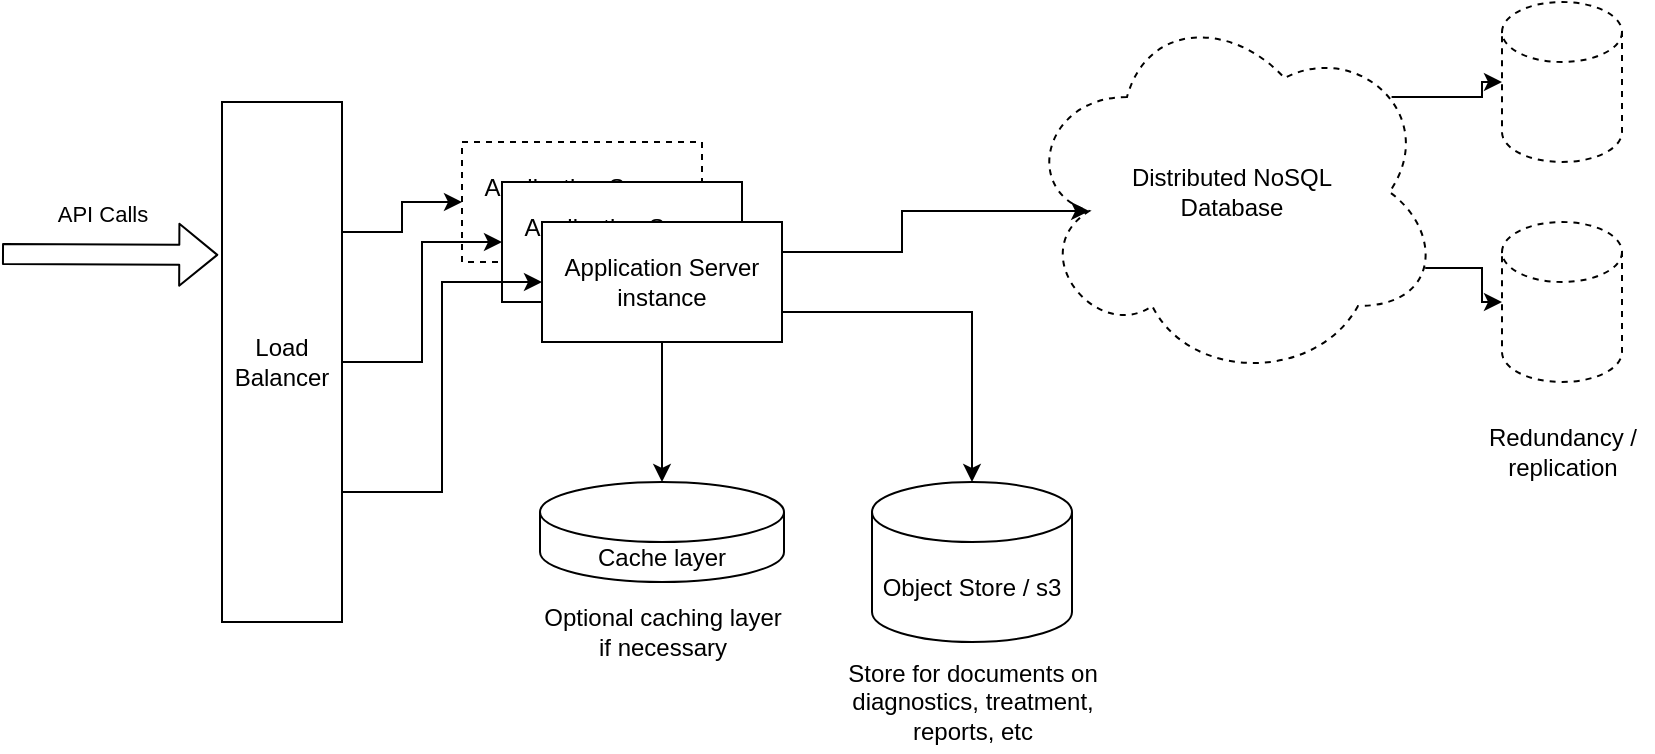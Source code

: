 <mxfile version="14.8.6" type="github">
  <diagram id="pqEP3MTtG3qowmdpSNPe" name="Page-1">
    <mxGraphModel dx="1209" dy="628" grid="1" gridSize="10" guides="1" tooltips="1" connect="1" arrows="1" fold="1" page="1" pageScale="1" pageWidth="850" pageHeight="1100" math="0" shadow="0">
      <root>
        <mxCell id="0" />
        <mxCell id="1" parent="0" />
        <mxCell id="yGVSgjBfsq4GDNL7cZnd-7" style="edgeStyle=orthogonalEdgeStyle;rounded=0;orthogonalLoop=1;jettySize=auto;html=1;exitX=1;exitY=0.25;exitDx=0;exitDy=0;entryX=0;entryY=0.5;entryDx=0;entryDy=0;" edge="1" parent="1" source="yGVSgjBfsq4GDNL7cZnd-1" target="yGVSgjBfsq4GDNL7cZnd-4">
          <mxGeometry relative="1" as="geometry" />
        </mxCell>
        <mxCell id="yGVSgjBfsq4GDNL7cZnd-1" value="Load Balancer" style="rounded=0;whiteSpace=wrap;html=1;" vertex="1" parent="1">
          <mxGeometry x="120" y="100" width="60" height="260" as="geometry" />
        </mxCell>
        <mxCell id="yGVSgjBfsq4GDNL7cZnd-2" value="" style="shape=flexArrow;endArrow=classic;html=1;entryX=-0.031;entryY=0.294;entryDx=0;entryDy=0;entryPerimeter=0;" edge="1" parent="1" target="yGVSgjBfsq4GDNL7cZnd-1">
          <mxGeometry width="50" height="50" relative="1" as="geometry">
            <mxPoint x="10" y="176" as="sourcePoint" />
            <mxPoint x="60" y="120" as="targetPoint" />
          </mxGeometry>
        </mxCell>
        <mxCell id="yGVSgjBfsq4GDNL7cZnd-3" value="API Calls" style="edgeLabel;html=1;align=center;verticalAlign=middle;resizable=0;points=[];" vertex="1" connectable="0" parent="yGVSgjBfsq4GDNL7cZnd-2">
          <mxGeometry x="-0.598" y="-2" relative="1" as="geometry">
            <mxPoint x="28" y="-22" as="offset" />
          </mxGeometry>
        </mxCell>
        <mxCell id="yGVSgjBfsq4GDNL7cZnd-4" value="Application Server instance" style="rounded=0;whiteSpace=wrap;html=1;dashed=1;" vertex="1" parent="1">
          <mxGeometry x="240" y="120" width="120" height="60" as="geometry" />
        </mxCell>
        <mxCell id="yGVSgjBfsq4GDNL7cZnd-13" style="edgeStyle=orthogonalEdgeStyle;rounded=0;orthogonalLoop=1;jettySize=auto;html=1;exitX=0.88;exitY=0.25;exitDx=0;exitDy=0;exitPerimeter=0;entryX=0;entryY=0.5;entryDx=0;entryDy=0;entryPerimeter=0;" edge="1" parent="1" source="yGVSgjBfsq4GDNL7cZnd-10" target="yGVSgjBfsq4GDNL7cZnd-11">
          <mxGeometry relative="1" as="geometry" />
        </mxCell>
        <mxCell id="yGVSgjBfsq4GDNL7cZnd-14" style="edgeStyle=orthogonalEdgeStyle;rounded=0;orthogonalLoop=1;jettySize=auto;html=1;exitX=0.96;exitY=0.7;exitDx=0;exitDy=0;exitPerimeter=0;" edge="1" parent="1" source="yGVSgjBfsq4GDNL7cZnd-10" target="yGVSgjBfsq4GDNL7cZnd-12">
          <mxGeometry relative="1" as="geometry" />
        </mxCell>
        <mxCell id="yGVSgjBfsq4GDNL7cZnd-10" value="Distributed NoSQL&lt;br&gt;Database" style="ellipse;shape=cloud;whiteSpace=wrap;html=1;dashed=1;" vertex="1" parent="1">
          <mxGeometry x="520" y="50" width="210" height="190" as="geometry" />
        </mxCell>
        <mxCell id="yGVSgjBfsq4GDNL7cZnd-11" value="" style="shape=cylinder3;whiteSpace=wrap;html=1;boundedLbl=1;backgroundOutline=1;size=15;dashed=1;" vertex="1" parent="1">
          <mxGeometry x="760" y="50" width="60" height="80" as="geometry" />
        </mxCell>
        <mxCell id="yGVSgjBfsq4GDNL7cZnd-12" value="" style="shape=cylinder3;whiteSpace=wrap;html=1;boundedLbl=1;backgroundOutline=1;size=15;dashed=1;" vertex="1" parent="1">
          <mxGeometry x="760" y="160" width="60" height="80" as="geometry" />
        </mxCell>
        <mxCell id="yGVSgjBfsq4GDNL7cZnd-15" value="Redundancy /&lt;br&gt;replication" style="text;html=1;align=center;verticalAlign=middle;resizable=0;points=[];autosize=1;strokeColor=none;" vertex="1" parent="1">
          <mxGeometry x="745" y="260" width="90" height="30" as="geometry" />
        </mxCell>
        <mxCell id="yGVSgjBfsq4GDNL7cZnd-20" value="Cache layer" style="shape=cylinder3;whiteSpace=wrap;html=1;boundedLbl=1;backgroundOutline=1;size=15;" vertex="1" parent="1">
          <mxGeometry x="279" y="290" width="122" height="50" as="geometry" />
        </mxCell>
        <mxCell id="yGVSgjBfsq4GDNL7cZnd-21" value="Optional caching layer&lt;br&gt;if necessary" style="text;html=1;align=center;verticalAlign=middle;resizable=0;points=[];autosize=1;strokeColor=none;" vertex="1" parent="1">
          <mxGeometry x="275" y="350" width="130" height="30" as="geometry" />
        </mxCell>
        <mxCell id="yGVSgjBfsq4GDNL7cZnd-25" value="Object Store / s3" style="shape=cylinder3;whiteSpace=wrap;html=1;boundedLbl=1;backgroundOutline=1;size=15;" vertex="1" parent="1">
          <mxGeometry x="445" y="290" width="100" height="80" as="geometry" />
        </mxCell>
        <mxCell id="yGVSgjBfsq4GDNL7cZnd-26" value="Store for documents on&lt;br&gt;diagnostics, treatment,&lt;br&gt;reports, etc" style="text;html=1;align=center;verticalAlign=middle;resizable=0;points=[];autosize=1;strokeColor=none;" vertex="1" parent="1">
          <mxGeometry x="425" y="375" width="140" height="50" as="geometry" />
        </mxCell>
        <mxCell id="yGVSgjBfsq4GDNL7cZnd-30" value="Application Server instance" style="rounded=0;whiteSpace=wrap;html=1;" vertex="1" parent="1">
          <mxGeometry x="260" y="140" width="120" height="60" as="geometry" />
        </mxCell>
        <mxCell id="yGVSgjBfsq4GDNL7cZnd-32" style="edgeStyle=orthogonalEdgeStyle;rounded=0;orthogonalLoop=1;jettySize=auto;html=1;exitX=0.5;exitY=1;exitDx=0;exitDy=0;" edge="1" parent="1" source="yGVSgjBfsq4GDNL7cZnd-31" target="yGVSgjBfsq4GDNL7cZnd-20">
          <mxGeometry relative="1" as="geometry" />
        </mxCell>
        <mxCell id="yGVSgjBfsq4GDNL7cZnd-33" style="edgeStyle=orthogonalEdgeStyle;rounded=0;orthogonalLoop=1;jettySize=auto;html=1;exitX=1;exitY=0.75;exitDx=0;exitDy=0;entryX=0.5;entryY=0;entryDx=0;entryDy=0;entryPerimeter=0;" edge="1" parent="1" source="yGVSgjBfsq4GDNL7cZnd-31" target="yGVSgjBfsq4GDNL7cZnd-25">
          <mxGeometry relative="1" as="geometry" />
        </mxCell>
        <mxCell id="yGVSgjBfsq4GDNL7cZnd-34" style="edgeStyle=orthogonalEdgeStyle;rounded=0;orthogonalLoop=1;jettySize=auto;html=1;exitX=1;exitY=0.25;exitDx=0;exitDy=0;entryX=0.16;entryY=0.55;entryDx=0;entryDy=0;entryPerimeter=0;" edge="1" parent="1" source="yGVSgjBfsq4GDNL7cZnd-31" target="yGVSgjBfsq4GDNL7cZnd-10">
          <mxGeometry relative="1" as="geometry" />
        </mxCell>
        <mxCell id="yGVSgjBfsq4GDNL7cZnd-31" value="Application Server instance" style="rounded=0;whiteSpace=wrap;html=1;" vertex="1" parent="1">
          <mxGeometry x="280" y="160" width="120" height="60" as="geometry" />
        </mxCell>
        <mxCell id="yGVSgjBfsq4GDNL7cZnd-9" style="edgeStyle=orthogonalEdgeStyle;rounded=0;orthogonalLoop=1;jettySize=auto;html=1;exitX=1;exitY=0.75;exitDx=0;exitDy=0;entryX=0;entryY=0.5;entryDx=0;entryDy=0;" edge="1" parent="1" source="yGVSgjBfsq4GDNL7cZnd-1" target="yGVSgjBfsq4GDNL7cZnd-31">
          <mxGeometry relative="1" as="geometry">
            <mxPoint x="240" y="310" as="targetPoint" />
          </mxGeometry>
        </mxCell>
        <mxCell id="yGVSgjBfsq4GDNL7cZnd-8" style="edgeStyle=orthogonalEdgeStyle;rounded=0;orthogonalLoop=1;jettySize=auto;html=1;exitX=1;exitY=0.5;exitDx=0;exitDy=0;entryX=0;entryY=0.5;entryDx=0;entryDy=0;" edge="1" parent="1" source="yGVSgjBfsq4GDNL7cZnd-1" target="yGVSgjBfsq4GDNL7cZnd-30">
          <mxGeometry relative="1" as="geometry">
            <mxPoint x="240" y="230" as="targetPoint" />
          </mxGeometry>
        </mxCell>
      </root>
    </mxGraphModel>
  </diagram>
</mxfile>
